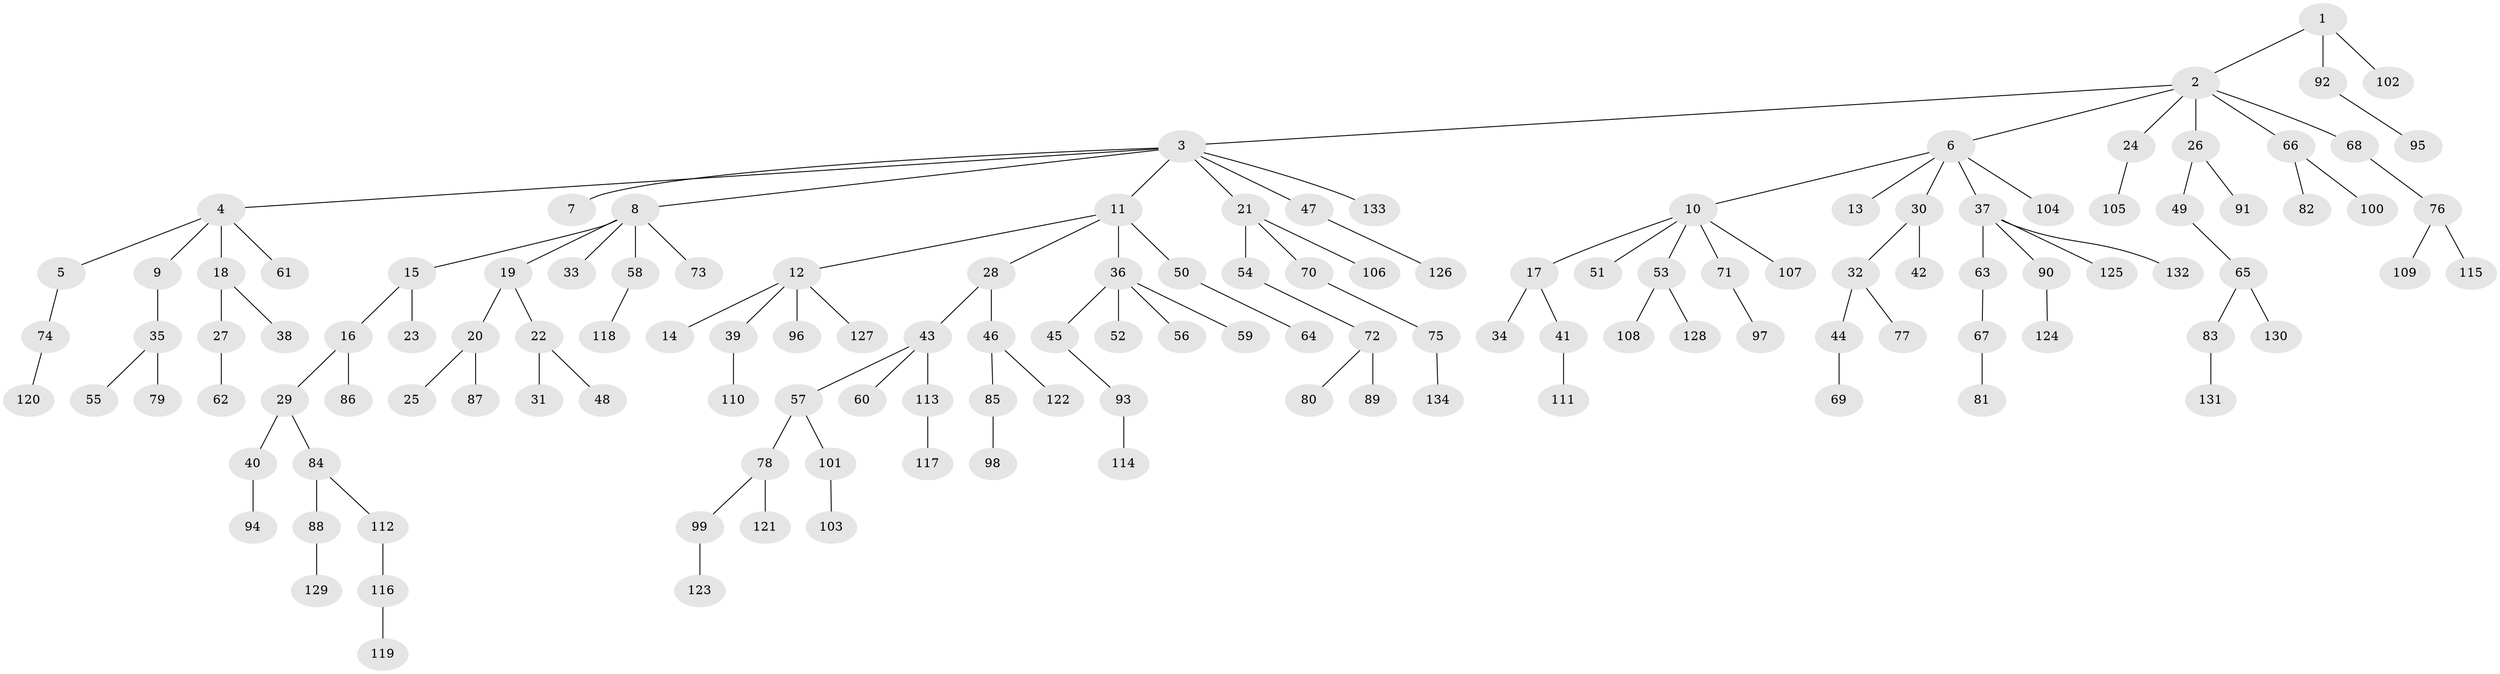// coarse degree distribution, {1: 0.85, 2: 0.125, 34: 0.025}
// Generated by graph-tools (version 1.1) at 2025/55/03/04/25 21:55:40]
// undirected, 134 vertices, 133 edges
graph export_dot {
graph [start="1"]
  node [color=gray90,style=filled];
  1;
  2;
  3;
  4;
  5;
  6;
  7;
  8;
  9;
  10;
  11;
  12;
  13;
  14;
  15;
  16;
  17;
  18;
  19;
  20;
  21;
  22;
  23;
  24;
  25;
  26;
  27;
  28;
  29;
  30;
  31;
  32;
  33;
  34;
  35;
  36;
  37;
  38;
  39;
  40;
  41;
  42;
  43;
  44;
  45;
  46;
  47;
  48;
  49;
  50;
  51;
  52;
  53;
  54;
  55;
  56;
  57;
  58;
  59;
  60;
  61;
  62;
  63;
  64;
  65;
  66;
  67;
  68;
  69;
  70;
  71;
  72;
  73;
  74;
  75;
  76;
  77;
  78;
  79;
  80;
  81;
  82;
  83;
  84;
  85;
  86;
  87;
  88;
  89;
  90;
  91;
  92;
  93;
  94;
  95;
  96;
  97;
  98;
  99;
  100;
  101;
  102;
  103;
  104;
  105;
  106;
  107;
  108;
  109;
  110;
  111;
  112;
  113;
  114;
  115;
  116;
  117;
  118;
  119;
  120;
  121;
  122;
  123;
  124;
  125;
  126;
  127;
  128;
  129;
  130;
  131;
  132;
  133;
  134;
  1 -- 2;
  1 -- 92;
  1 -- 102;
  2 -- 3;
  2 -- 6;
  2 -- 24;
  2 -- 26;
  2 -- 66;
  2 -- 68;
  3 -- 4;
  3 -- 7;
  3 -- 8;
  3 -- 11;
  3 -- 21;
  3 -- 47;
  3 -- 133;
  4 -- 5;
  4 -- 9;
  4 -- 18;
  4 -- 61;
  5 -- 74;
  6 -- 10;
  6 -- 13;
  6 -- 30;
  6 -- 37;
  6 -- 104;
  8 -- 15;
  8 -- 19;
  8 -- 33;
  8 -- 58;
  8 -- 73;
  9 -- 35;
  10 -- 17;
  10 -- 51;
  10 -- 53;
  10 -- 71;
  10 -- 107;
  11 -- 12;
  11 -- 28;
  11 -- 36;
  11 -- 50;
  12 -- 14;
  12 -- 39;
  12 -- 96;
  12 -- 127;
  15 -- 16;
  15 -- 23;
  16 -- 29;
  16 -- 86;
  17 -- 34;
  17 -- 41;
  18 -- 27;
  18 -- 38;
  19 -- 20;
  19 -- 22;
  20 -- 25;
  20 -- 87;
  21 -- 54;
  21 -- 70;
  21 -- 106;
  22 -- 31;
  22 -- 48;
  24 -- 105;
  26 -- 49;
  26 -- 91;
  27 -- 62;
  28 -- 43;
  28 -- 46;
  29 -- 40;
  29 -- 84;
  30 -- 32;
  30 -- 42;
  32 -- 44;
  32 -- 77;
  35 -- 55;
  35 -- 79;
  36 -- 45;
  36 -- 52;
  36 -- 56;
  36 -- 59;
  37 -- 63;
  37 -- 90;
  37 -- 125;
  37 -- 132;
  39 -- 110;
  40 -- 94;
  41 -- 111;
  43 -- 57;
  43 -- 60;
  43 -- 113;
  44 -- 69;
  45 -- 93;
  46 -- 85;
  46 -- 122;
  47 -- 126;
  49 -- 65;
  50 -- 64;
  53 -- 108;
  53 -- 128;
  54 -- 72;
  57 -- 78;
  57 -- 101;
  58 -- 118;
  63 -- 67;
  65 -- 83;
  65 -- 130;
  66 -- 82;
  66 -- 100;
  67 -- 81;
  68 -- 76;
  70 -- 75;
  71 -- 97;
  72 -- 80;
  72 -- 89;
  74 -- 120;
  75 -- 134;
  76 -- 109;
  76 -- 115;
  78 -- 99;
  78 -- 121;
  83 -- 131;
  84 -- 88;
  84 -- 112;
  85 -- 98;
  88 -- 129;
  90 -- 124;
  92 -- 95;
  93 -- 114;
  99 -- 123;
  101 -- 103;
  112 -- 116;
  113 -- 117;
  116 -- 119;
}
